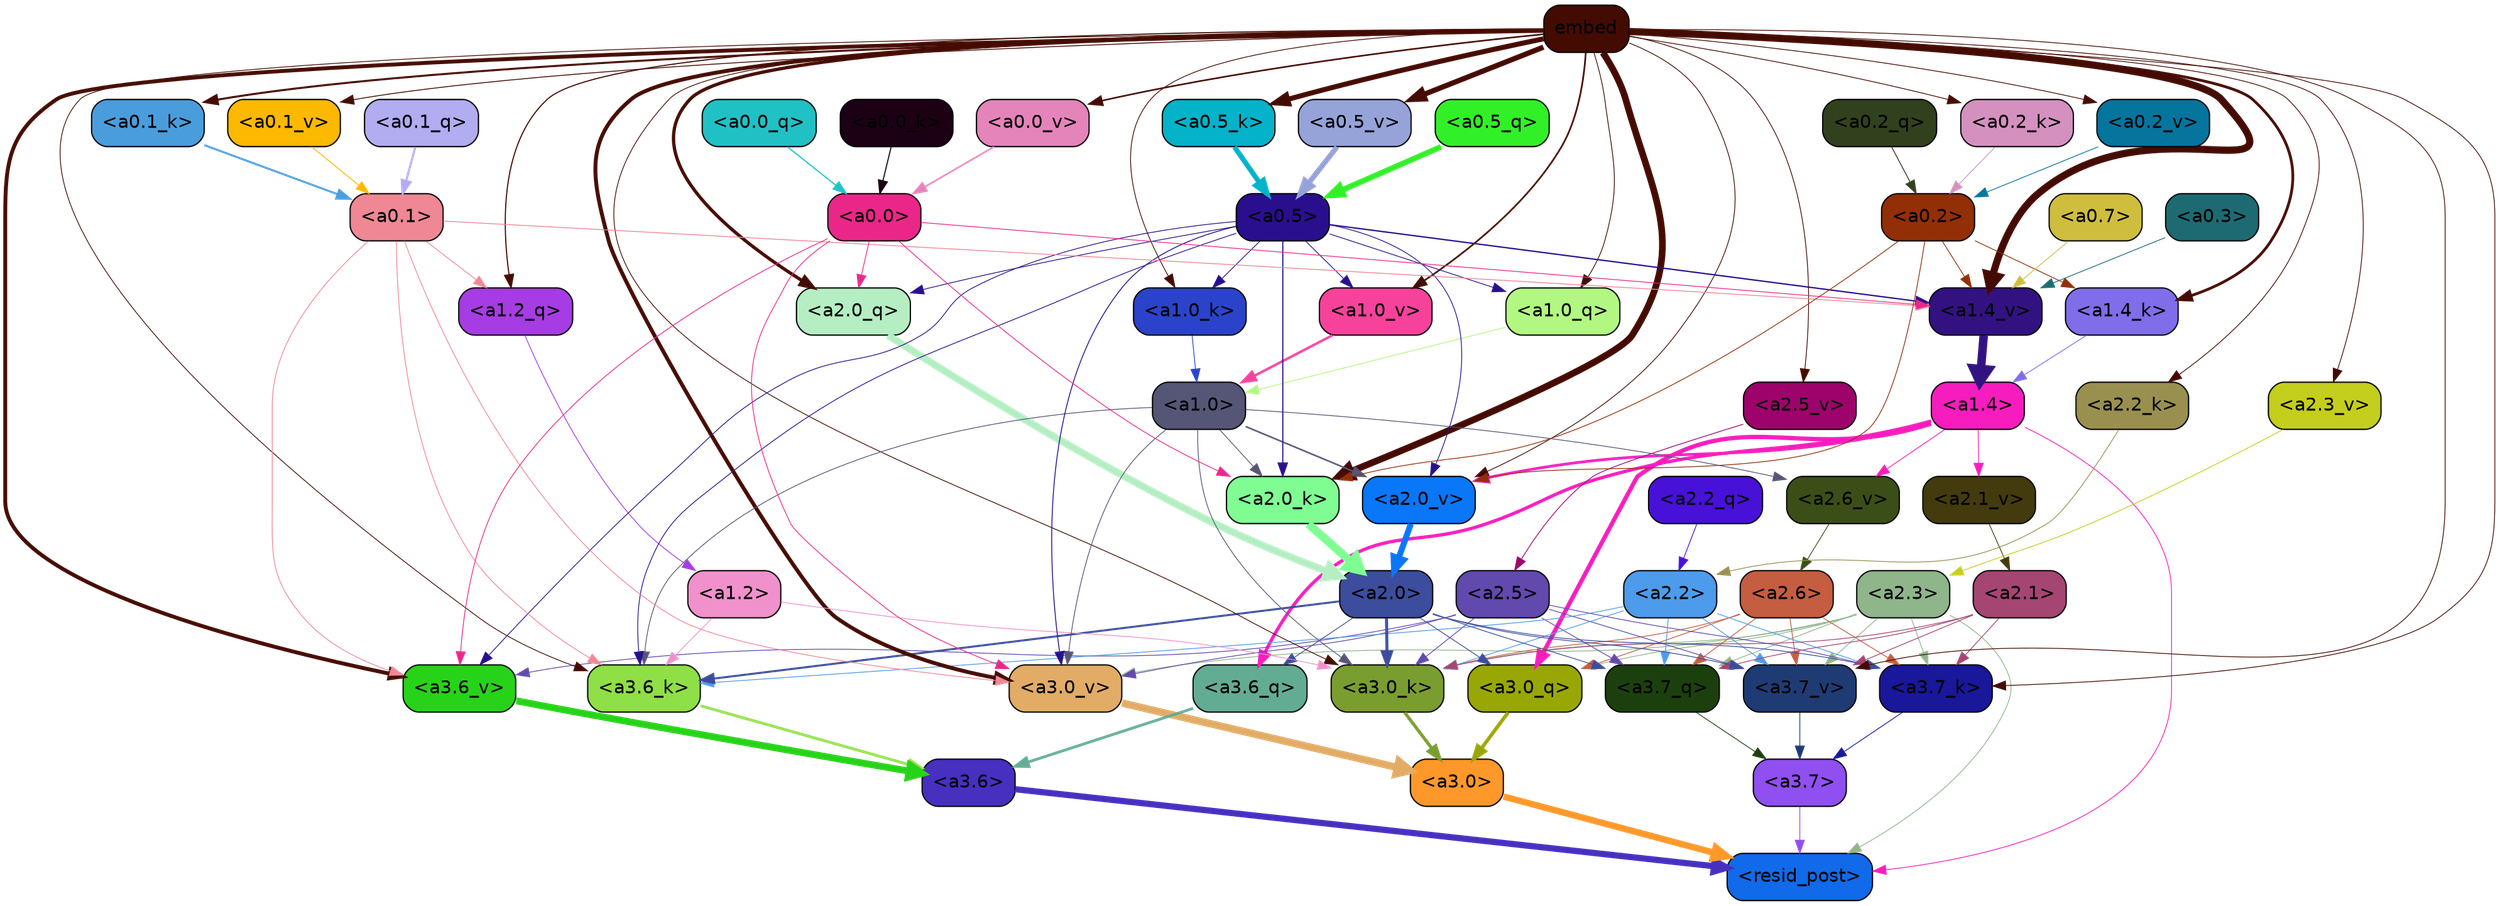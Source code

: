 strict digraph "" {
	graph [bgcolor=transparent,
		layout=dot,
		overlap=false,
		splines=true
	];
	"<a3.7>"	[color=black,
		fillcolor="#904ff0",
		fontname=Helvetica,
		shape=box,
		style="filled, rounded"];
	"<resid_post>"	[color=black,
		fillcolor="#106ae9",
		fontname=Helvetica,
		shape=box,
		style="filled, rounded"];
	"<a3.7>" -> "<resid_post>"	[color="#904ff0",
		penwidth=0.6];
	"<a3.6>"	[color=black,
		fillcolor="#472fc0",
		fontname=Helvetica,
		shape=box,
		style="filled, rounded"];
	"<a3.6>" -> "<resid_post>"	[color="#472fc0",
		penwidth=4.753257989883423];
	"<a3.0>"	[color=black,
		fillcolor="#fe982a",
		fontname=Helvetica,
		shape=box,
		style="filled, rounded"];
	"<a3.0>" -> "<resid_post>"	[color="#fe982a",
		penwidth=4.90053927898407];
	"<a2.3>"	[color=black,
		fillcolor="#8fb58b",
		fontname=Helvetica,
		shape=box,
		style="filled, rounded"];
	"<a2.3>" -> "<resid_post>"	[color="#8fb58b",
		penwidth=0.6];
	"<a3.7_q>"	[color=black,
		fillcolor="#1c400d",
		fontname=Helvetica,
		shape=box,
		style="filled, rounded"];
	"<a2.3>" -> "<a3.7_q>"	[color="#8fb58b",
		penwidth=0.6];
	"<a3.0_q>"	[color=black,
		fillcolor="#99a705",
		fontname=Helvetica,
		shape=box,
		style="filled, rounded"];
	"<a2.3>" -> "<a3.0_q>"	[color="#8fb58b",
		penwidth=0.6];
	"<a3.7_k>"	[color=black,
		fillcolor="#19179a",
		fontname=Helvetica,
		shape=box,
		style="filled, rounded"];
	"<a2.3>" -> "<a3.7_k>"	[color="#8fb58b",
		penwidth=0.6];
	"<a3.0_k>"	[color=black,
		fillcolor="#7a9d30",
		fontname=Helvetica,
		shape=box,
		style="filled, rounded"];
	"<a2.3>" -> "<a3.0_k>"	[color="#8fb58b",
		penwidth=0.6];
	"<a3.7_v>"	[color=black,
		fillcolor="#1e3b74",
		fontname=Helvetica,
		shape=box,
		style="filled, rounded"];
	"<a2.3>" -> "<a3.7_v>"	[color="#8fb58b",
		penwidth=0.6];
	"<a3.0_v>"	[color=black,
		fillcolor="#e2ac66",
		fontname=Helvetica,
		shape=box,
		style="filled, rounded"];
	"<a2.3>" -> "<a3.0_v>"	[color="#8fb58b",
		penwidth=0.6];
	"<a1.4>"	[color=black,
		fillcolor="#f71cbd",
		fontname=Helvetica,
		shape=box,
		style="filled, rounded"];
	"<a1.4>" -> "<resid_post>"	[color="#f71cbd",
		penwidth=0.6];
	"<a3.6_q>"	[color=black,
		fillcolor="#63ac94",
		fontname=Helvetica,
		shape=box,
		style="filled, rounded"];
	"<a1.4>" -> "<a3.6_q>"	[color="#f71cbd",
		penwidth=2.5149343013763428];
	"<a1.4>" -> "<a3.0_q>"	[color="#f71cbd",
		penwidth=3.2760138511657715];
	"<a2.6_v>"	[color=black,
		fillcolor="#3c4e18",
		fontname=Helvetica,
		shape=box,
		style="filled, rounded"];
	"<a1.4>" -> "<a2.6_v>"	[color="#f71cbd",
		penwidth=0.6];
	"<a2.1_v>"	[color=black,
		fillcolor="#433b0e",
		fontname=Helvetica,
		shape=box,
		style="filled, rounded"];
	"<a1.4>" -> "<a2.1_v>"	[color="#f71cbd",
		penwidth=0.6];
	"<a2.0_v>"	[color=black,
		fillcolor="#0a76f8",
		fontname=Helvetica,
		shape=box,
		style="filled, rounded"];
	"<a1.4>" -> "<a2.0_v>"	[color="#f71cbd",
		penwidth=2.0870713144540787];
	"<a3.7_q>" -> "<a3.7>"	[color="#1c400d",
		penwidth=0.6];
	"<a3.6_q>" -> "<a3.6>"	[color="#63ac94",
		penwidth=2.091020345687866];
	"<a3.0_q>" -> "<a3.0>"	[color="#99a705",
		penwidth=2.7421876192092896];
	"<a3.7_k>" -> "<a3.7>"	[color="#19179a",
		penwidth=0.6];
	"<a3.6_k>"	[color=black,
		fillcolor="#8fdf47",
		fontname=Helvetica,
		shape=box,
		style="filled, rounded"];
	"<a3.6_k>" -> "<a3.6>"	[color="#8fdf47",
		penwidth=2.048597991466522];
	"<a3.0_k>" -> "<a3.0>"	[color="#7a9d30",
		penwidth=2.476402521133423];
	"<a3.7_v>" -> "<a3.7>"	[color="#1e3b74",
		penwidth=0.6];
	"<a3.6_v>"	[color=black,
		fillcolor="#27d318",
		fontname=Helvetica,
		shape=box,
		style="filled, rounded"];
	"<a3.6_v>" -> "<a3.6>"	[color="#27d318",
		penwidth=5.2550448179244995];
	"<a3.0_v>" -> "<a3.0>"	[color="#e2ac66",
		penwidth=5.652270674705505];
	"<a2.6>"	[color=black,
		fillcolor="#c55d40",
		fontname=Helvetica,
		shape=box,
		style="filled, rounded"];
	"<a2.6>" -> "<a3.7_q>"	[color="#c55d40",
		penwidth=0.6];
	"<a2.6>" -> "<a3.0_q>"	[color="#c55d40",
		penwidth=0.6];
	"<a2.6>" -> "<a3.7_k>"	[color="#c55d40",
		penwidth=0.6];
	"<a2.6>" -> "<a3.0_k>"	[color="#c55d40",
		penwidth=0.6];
	"<a2.6>" -> "<a3.7_v>"	[color="#c55d40",
		penwidth=0.6];
	"<a2.5>"	[color=black,
		fillcolor="#6149ae",
		fontname=Helvetica,
		shape=box,
		style="filled, rounded"];
	"<a2.5>" -> "<a3.7_q>"	[color="#6149ae",
		penwidth=0.6];
	"<a2.5>" -> "<a3.7_k>"	[color="#6149ae",
		penwidth=0.6];
	"<a2.5>" -> "<a3.0_k>"	[color="#6149ae",
		penwidth=0.6];
	"<a2.5>" -> "<a3.7_v>"	[color="#6149ae",
		penwidth=0.6];
	"<a2.5>" -> "<a3.6_v>"	[color="#6149ae",
		penwidth=0.6];
	"<a2.5>" -> "<a3.0_v>"	[color="#6149ae",
		penwidth=0.6];
	"<a2.2>"	[color=black,
		fillcolor="#4d9beb",
		fontname=Helvetica,
		shape=box,
		style="filled, rounded"];
	"<a2.2>" -> "<a3.7_q>"	[color="#4d9beb",
		penwidth=0.6];
	"<a2.2>" -> "<a3.7_k>"	[color="#4d9beb",
		penwidth=0.6];
	"<a2.2>" -> "<a3.6_k>"	[color="#4d9beb",
		penwidth=0.6];
	"<a2.2>" -> "<a3.0_k>"	[color="#4d9beb",
		penwidth=0.6];
	"<a2.2>" -> "<a3.7_v>"	[color="#4d9beb",
		penwidth=0.6];
	"<a2.1>"	[color=black,
		fillcolor="#a54572",
		fontname=Helvetica,
		shape=box,
		style="filled, rounded"];
	"<a2.1>" -> "<a3.7_q>"	[color="#a54572",
		penwidth=0.6];
	"<a2.1>" -> "<a3.7_k>"	[color="#a54572",
		penwidth=0.6];
	"<a2.1>" -> "<a3.0_k>"	[color="#a54572",
		penwidth=0.6];
	"<a2.1>" -> "<a3.7_v>"	[color="#a54572",
		penwidth=0.6];
	"<a2.0>"	[color=black,
		fillcolor="#3b4d9c",
		fontname=Helvetica,
		shape=box,
		style="filled, rounded"];
	"<a2.0>" -> "<a3.7_q>"	[color="#3b4d9c",
		penwidth=0.6];
	"<a2.0>" -> "<a3.6_q>"	[color="#3b4d9c",
		penwidth=0.6];
	"<a2.0>" -> "<a3.0_q>"	[color="#3b4d9c",
		penwidth=0.6];
	"<a2.0>" -> "<a3.7_k>"	[color="#3b4d9c",
		penwidth=0.6];
	"<a2.0>" -> "<a3.6_k>"	[color="#3b4d9c",
		penwidth=1.5290023684501648];
	"<a2.0>" -> "<a3.0_k>"	[color="#3b4d9c",
		penwidth=2.2635570764541626];
	"<a2.0>" -> "<a3.7_v>"	[color="#3b4d9c",
		penwidth=0.6];
	embed	[color=black,
		fillcolor="#440b03",
		fontname=Helvetica,
		shape=box,
		style="filled, rounded"];
	embed -> "<a3.7_k>"	[color="#440b03",
		penwidth=0.6];
	embed -> "<a3.6_k>"	[color="#440b03",
		penwidth=0.6];
	embed -> "<a3.0_k>"	[color="#440b03",
		penwidth=0.6];
	embed -> "<a3.7_v>"	[color="#440b03",
		penwidth=0.6];
	embed -> "<a3.6_v>"	[color="#440b03",
		penwidth=2.9556376338005066];
	embed -> "<a3.0_v>"	[color="#440b03",
		penwidth=2.972973108291626];
	"<a2.0_q>"	[color=black,
		fillcolor="#b5eec3",
		fontname=Helvetica,
		shape=box,
		style="filled, rounded"];
	embed -> "<a2.0_q>"	[color="#440b03",
		penwidth=2.522909115999937];
	"<a2.2_k>"	[color=black,
		fillcolor="#999050",
		fontname=Helvetica,
		shape=box,
		style="filled, rounded"];
	embed -> "<a2.2_k>"	[color="#440b03",
		penwidth=0.6];
	"<a2.0_k>"	[color=black,
		fillcolor="#7ffd93",
		fontname=Helvetica,
		shape=box,
		style="filled, rounded"];
	embed -> "<a2.0_k>"	[color="#440b03",
		penwidth=5.094568967819214];
	"<a2.5_v>"	[color=black,
		fillcolor="#9d036b",
		fontname=Helvetica,
		shape=box,
		style="filled, rounded"];
	embed -> "<a2.5_v>"	[color="#440b03",
		penwidth=0.6];
	"<a2.3_v>"	[color=black,
		fillcolor="#c4ce1c",
		fontname=Helvetica,
		shape=box,
		style="filled, rounded"];
	embed -> "<a2.3_v>"	[color="#440b03",
		penwidth=0.6];
	embed -> "<a2.0_v>"	[color="#440b03",
		penwidth=0.6];
	"<a1.2_q>"	[color=black,
		fillcolor="#a63ce3",
		fontname=Helvetica,
		shape=box,
		style="filled, rounded"];
	embed -> "<a1.2_q>"	[color="#440b03",
		penwidth=0.8520002365112305];
	"<a1.0_q>"	[color=black,
		fillcolor="#b2f782",
		fontname=Helvetica,
		shape=box,
		style="filled, rounded"];
	embed -> "<a1.0_q>"	[color="#440b03",
		penwidth=0.6];
	"<a1.4_k>"	[color=black,
		fillcolor="#806dea",
		fontname=Helvetica,
		shape=box,
		style="filled, rounded"];
	embed -> "<a1.4_k>"	[color="#440b03",
		penwidth=2.115079402923584];
	"<a1.0_k>"	[color=black,
		fillcolor="#2a43ca",
		fontname=Helvetica,
		shape=box,
		style="filled, rounded"];
	embed -> "<a1.0_k>"	[color="#440b03",
		penwidth=0.6];
	"<a1.4_v>"	[color=black,
		fillcolor="#321281",
		fontname=Helvetica,
		shape=box,
		style="filled, rounded"];
	embed -> "<a1.4_v>"	[color="#440b03",
		penwidth=5.504090070724487];
	"<a1.0_v>"	[color=black,
		fillcolor="#f7429b",
		fontname=Helvetica,
		shape=box,
		style="filled, rounded"];
	embed -> "<a1.0_v>"	[color="#440b03",
		penwidth=1.2935692071914673];
	"<a0.5_k>"	[color=black,
		fillcolor="#04b2c9",
		fontname=Helvetica,
		shape=box,
		style="filled, rounded"];
	embed -> "<a0.5_k>"	[color="#440b03",
		penwidth=3.851005434989929];
	"<a0.2_k>"	[color=black,
		fillcolor="#d491c0",
		fontname=Helvetica,
		shape=box,
		style="filled, rounded"];
	embed -> "<a0.2_k>"	[color="#440b03",
		penwidth=0.6];
	"<a0.1_k>"	[color=black,
		fillcolor="#4a9ddd",
		fontname=Helvetica,
		shape=box,
		style="filled, rounded"];
	embed -> "<a0.1_k>"	[color="#440b03",
		penwidth=1.5319340229034424];
	"<a0.5_v>"	[color=black,
		fillcolor="#96a3d9",
		fontname=Helvetica,
		shape=box,
		style="filled, rounded"];
	embed -> "<a0.5_v>"	[color="#440b03",
		penwidth=4.012355327606201];
	"<a0.2_v>"	[color=black,
		fillcolor="#05759e",
		fontname=Helvetica,
		shape=box,
		style="filled, rounded"];
	embed -> "<a0.2_v>"	[color="#440b03",
		penwidth=0.6];
	"<a0.1_v>"	[color=black,
		fillcolor="#fdb900",
		fontname=Helvetica,
		shape=box,
		style="filled, rounded"];
	embed -> "<a0.1_v>"	[color="#440b03",
		penwidth=0.6730842590332031];
	"<a0.0_v>"	[color=black,
		fillcolor="#e584bb",
		fontname=Helvetica,
		shape=box,
		style="filled, rounded"];
	embed -> "<a0.0_v>"	[color="#440b03",
		penwidth=1.2175352573394775];
	"<a1.2>"	[color=black,
		fillcolor="#f091cb",
		fontname=Helvetica,
		shape=box,
		style="filled, rounded"];
	"<a1.2>" -> "<a3.6_k>"	[color="#f091cb",
		penwidth=0.6];
	"<a1.2>" -> "<a3.0_k>"	[color="#f091cb",
		penwidth=0.6];
	"<a1.0>"	[color=black,
		fillcolor="#555576",
		fontname=Helvetica,
		shape=box,
		style="filled, rounded"];
	"<a1.0>" -> "<a3.6_k>"	[color="#555576",
		penwidth=0.6];
	"<a1.0>" -> "<a3.0_k>"	[color="#555576",
		penwidth=0.6];
	"<a1.0>" -> "<a3.0_v>"	[color="#555576",
		penwidth=0.6];
	"<a1.0>" -> "<a2.0_k>"	[color="#555576",
		penwidth=0.6];
	"<a1.0>" -> "<a2.6_v>"	[color="#555576",
		penwidth=0.6];
	"<a1.0>" -> "<a2.0_v>"	[color="#555576",
		penwidth=1.2152502536773682];
	"<a0.5>"	[color=black,
		fillcolor="#290f8d",
		fontname=Helvetica,
		shape=box,
		style="filled, rounded"];
	"<a0.5>" -> "<a3.6_k>"	[color="#290f8d",
		penwidth=0.6];
	"<a0.5>" -> "<a3.6_v>"	[color="#290f8d",
		penwidth=0.6];
	"<a0.5>" -> "<a3.0_v>"	[color="#290f8d",
		penwidth=0.6790935099124908];
	"<a0.5>" -> "<a2.0_q>"	[color="#290f8d",
		penwidth=0.6];
	"<a0.5>" -> "<a2.0_k>"	[color="#290f8d",
		penwidth=0.8835153579711914];
	"<a0.5>" -> "<a2.0_v>"	[color="#290f8d",
		penwidth=0.6];
	"<a0.5>" -> "<a1.0_q>"	[color="#290f8d",
		penwidth=0.6];
	"<a0.5>" -> "<a1.0_k>"	[color="#290f8d",
		penwidth=0.6];
	"<a0.5>" -> "<a1.4_v>"	[color="#290f8d",
		penwidth=1.022335171699524];
	"<a0.5>" -> "<a1.0_v>"	[color="#290f8d",
		penwidth=0.6];
	"<a0.1>"	[color=black,
		fillcolor="#ef8894",
		fontname=Helvetica,
		shape=box,
		style="filled, rounded"];
	"<a0.1>" -> "<a3.6_k>"	[color="#ef8894",
		penwidth=0.6];
	"<a0.1>" -> "<a3.6_v>"	[color="#ef8894",
		penwidth=0.6];
	"<a0.1>" -> "<a3.0_v>"	[color="#ef8894",
		penwidth=0.6];
	"<a0.1>" -> "<a1.2_q>"	[color="#ef8894",
		penwidth=0.6];
	"<a0.1>" -> "<a1.4_v>"	[color="#ef8894",
		penwidth=0.6438122987747192];
	"<a0.0>"	[color=black,
		fillcolor="#ea2788",
		fontname=Helvetica,
		shape=box,
		style="filled, rounded"];
	"<a0.0>" -> "<a3.6_v>"	[color="#ea2788",
		penwidth=0.6];
	"<a0.0>" -> "<a3.0_v>"	[color="#ea2788",
		penwidth=0.6];
	"<a0.0>" -> "<a2.0_q>"	[color="#ea2788",
		penwidth=0.6];
	"<a0.0>" -> "<a2.0_k>"	[color="#ea2788",
		penwidth=0.6];
	"<a0.0>" -> "<a1.4_v>"	[color="#ea2788",
		penwidth=0.6];
	"<a2.2_q>"	[color=black,
		fillcolor="#4811d7",
		fontname=Helvetica,
		shape=box,
		style="filled, rounded"];
	"<a2.2_q>" -> "<a2.2>"	[color="#4811d7",
		penwidth=0.6];
	"<a2.0_q>" -> "<a2.0>"	[color="#b5eec3",
		penwidth=5.557696580886841];
	"<a2.2_k>" -> "<a2.2>"	[color="#999050",
		penwidth=0.6];
	"<a2.0_k>" -> "<a2.0>"	[color="#7ffd93",
		penwidth=6.320472955703735];
	"<a2.6_v>" -> "<a2.6>"	[color="#3c4e18",
		penwidth=0.6];
	"<a2.5_v>" -> "<a2.5>"	[color="#9d036b",
		penwidth=0.6];
	"<a2.3_v>" -> "<a2.3>"	[color="#c4ce1c",
		penwidth=0.6];
	"<a2.1_v>" -> "<a2.1>"	[color="#433b0e",
		penwidth=0.6];
	"<a2.0_v>" -> "<a2.0>"	[color="#0a76f8",
		penwidth=4.611755967140198];
	"<a0.2>"	[color=black,
		fillcolor="#922f07",
		fontname=Helvetica,
		shape=box,
		style="filled, rounded"];
	"<a0.2>" -> "<a2.0_k>"	[color="#922f07",
		penwidth=0.6];
	"<a0.2>" -> "<a2.0_v>"	[color="#922f07",
		penwidth=0.6];
	"<a0.2>" -> "<a1.4_k>"	[color="#922f07",
		penwidth=0.6];
	"<a0.2>" -> "<a1.4_v>"	[color="#922f07",
		penwidth=0.6];
	"<a1.2_q>" -> "<a1.2>"	[color="#a63ce3",
		penwidth=0.6145738363265991];
	"<a1.0_q>" -> "<a1.0>"	[color="#b2f782",
		penwidth=0.6];
	"<a1.4_k>" -> "<a1.4>"	[color="#806dea",
		penwidth=0.6];
	"<a1.0_k>" -> "<a1.0>"	[color="#2a43ca",
		penwidth=0.6];
	"<a1.4_v>" -> "<a1.4>"	[color="#321281",
		penwidth=6.5241758823394775];
	"<a1.0_v>" -> "<a1.0>"	[color="#f7429b",
		penwidth=1.8809151649475098];
	"<a0.7>"	[color=black,
		fillcolor="#cfbe3d",
		fontname=Helvetica,
		shape=box,
		style="filled, rounded"];
	"<a0.7>" -> "<a1.4_v>"	[color="#cfbe3d",
		penwidth=0.6];
	"<a0.3>"	[color=black,
		fillcolor="#1d6a73",
		fontname=Helvetica,
		shape=box,
		style="filled, rounded"];
	"<a0.3>" -> "<a1.4_v>"	[color="#1d6a73",
		penwidth=0.6];
	"<a0.5_q>"	[color=black,
		fillcolor="#32f028",
		fontname=Helvetica,
		shape=box,
		style="filled, rounded"];
	"<a0.5_q>" -> "<a0.5>"	[color="#32f028",
		penwidth=4.2370394468307495];
	"<a0.2_q>"	[color=black,
		fillcolor="#32411d",
		fontname=Helvetica,
		shape=box,
		style="filled, rounded"];
	"<a0.2_q>" -> "<a0.2>"	[color="#32411d",
		penwidth=0.6822714805603027];
	"<a0.1_q>"	[color=black,
		fillcolor="#b2acf1",
		fontname=Helvetica,
		shape=box,
		style="filled, rounded"];
	"<a0.1_q>" -> "<a0.1>"	[color="#b2acf1",
		penwidth=1.6176555156707764];
	"<a0.0_q>"	[color=black,
		fillcolor="#20c1c5",
		fontname=Helvetica,
		shape=box,
		style="filled, rounded"];
	"<a0.0_q>" -> "<a0.0>"	[color="#20c1c5",
		penwidth=0.9359095096588135];
	"<a0.5_k>" -> "<a0.5>"	[color="#04b2c9",
		penwidth=3.8599258065223694];
	"<a0.2_k>" -> "<a0.2>"	[color="#d491c0",
		penwidth=0.6];
	"<a0.1_k>" -> "<a0.1>"	[color="#4a9ddd",
		penwidth=1.5140717029571533];
	"<a0.0_k>"	[color=black,
		fillcolor="#1c0115",
		fontname=Helvetica,
		shape=box,
		style="filled, rounded"];
	"<a0.0_k>" -> "<a0.0>"	[color="#1c0115",
		penwidth=0.8258748054504395];
	"<a0.5_v>" -> "<a0.5>"	[color="#96a3d9",
		penwidth=4.0173709988594055];
	"<a0.2_v>" -> "<a0.2>"	[color="#05759e",
		penwidth=0.6];
	"<a0.1_v>" -> "<a0.1>"	[color="#fdb900",
		penwidth=0.6690568923950195];
	"<a0.0_v>" -> "<a0.0>"	[color="#e584bb",
		penwidth=1.2524418830871582];
}
